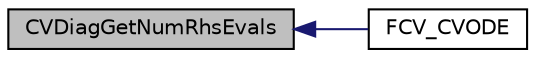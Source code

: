 digraph "CVDiagGetNumRhsEvals"
{
  edge [fontname="Helvetica",fontsize="10",labelfontname="Helvetica",labelfontsize="10"];
  node [fontname="Helvetica",fontsize="10",shape=record];
  rankdir="LR";
  Node7 [label="CVDiagGetNumRhsEvals",height=0.2,width=0.4,color="black", fillcolor="grey75", style="filled", fontcolor="black"];
  Node7 -> Node8 [dir="back",color="midnightblue",fontsize="10",style="solid",fontname="Helvetica"];
  Node8 [label="FCV_CVODE",height=0.2,width=0.4,color="black", fillcolor="white", style="filled",URL="$df/dc9/fcvode_8h.html#aa2bf3f087ad603311d471be8a522feac"];
}
